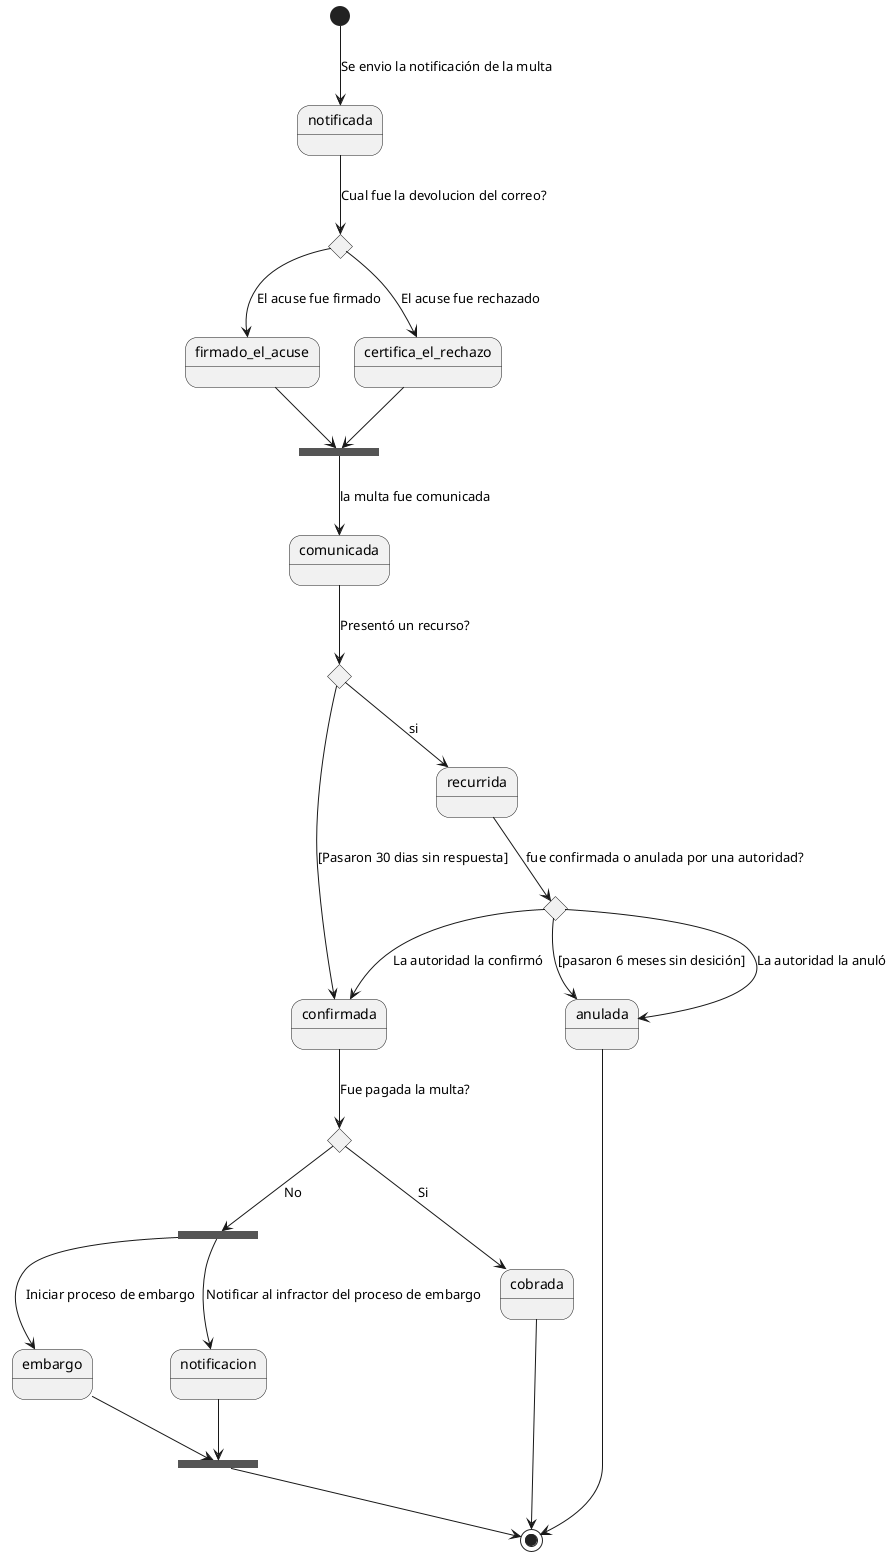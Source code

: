 @startuml Diagrama_TP2

state c1 <<choice>>
state j1 <<join>>
state c2 <<choice>>
state c3 <<choice>>
state c4 <<choice>>
state f1 <<fork>>
state j2 <<join>>

[*] --> notificada: Se envio la notificación de la multa
notificada --> c1: Cual fue la devolucion del correo?
c1 --> firmado_el_acuse: El acuse fue firmado
c1 --> certifica_el_rechazo: El acuse fue rechazado
firmado_el_acuse --> j1
certifica_el_rechazo --> j1
j1 --> comunicada: la multa fue comunicada
comunicada --> c2: Presentó un recurso?
c2 --> confirmada: [Pasaron 30 dias sin respuesta]
c2 --> recurrida: si
recurrida --> c3: fue confirmada o anulada por una autoridad?
c3 --> confirmada: La autoridad la confirmó
confirmada --> c4: Fue pagada la multa?
c4 --> cobrada: Si
cobrada --> [*]
c4 --> f1: No
f1 --> embargo: Iniciar proceso de embargo
embargo --> j2
f1 --> notificacion: Notificar al infractor del proceso de embargo
notificacion --> j2
j2 --> [*]
c3 --> anulada: [pasaron 6 meses sin desición]
c3 --> anulada: La autoridad la anuló
anulada --> [*]

@enduml